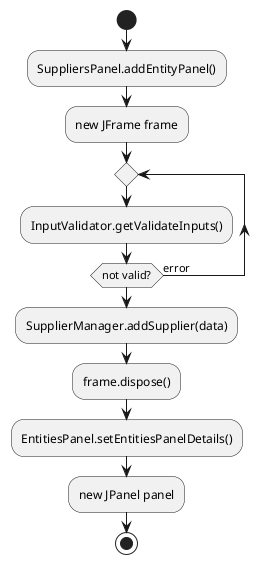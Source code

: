 @startuml

start

:SuppliersPanel.addEntityPanel();
:new JFrame frame;

repeat
  :InputValidator.getValidateInputs();
repeat while (not valid?) is (error)

:SupplierManager.addSupplier(data);
:frame.dispose();
:EntitiesPanel.setEntitiesPanelDetails();
:new JPanel panel;

stop

@enduml
